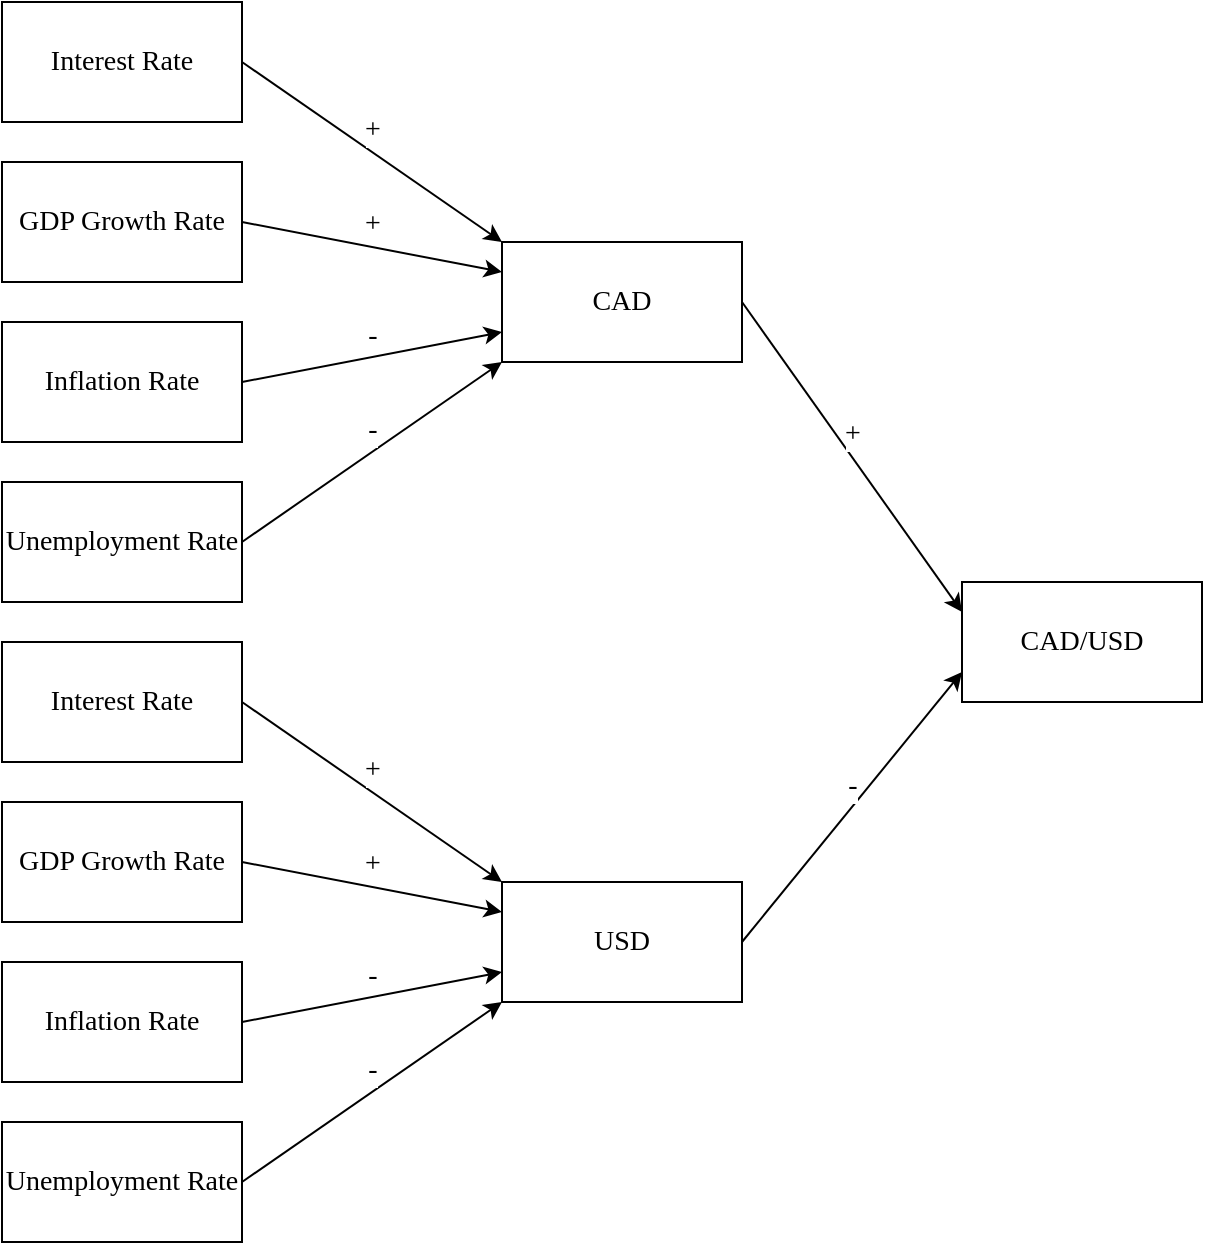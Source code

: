 <mxfile version="28.2.5">
  <diagram name="Page-1" id="igFBwFJwEkW_7Ug0fn3M">
    <mxGraphModel dx="1034" dy="618" grid="1" gridSize="10" guides="1" tooltips="1" connect="1" arrows="1" fold="1" page="1" pageScale="1" pageWidth="850" pageHeight="1100" math="0" shadow="0">
      <root>
        <mxCell id="0" />
        <mxCell id="1" parent="0" />
        <mxCell id="TzQ23WjIHbdyS36FuE1q-1" value="Interest Rate" style="rounded=0;whiteSpace=wrap;html=1;fontSize=14;fontFamily=Lucida Console;" vertex="1" parent="1">
          <mxGeometry x="80" y="160" width="120" height="60" as="geometry" />
        </mxCell>
        <mxCell id="TzQ23WjIHbdyS36FuE1q-7" value="+" style="rounded=0;orthogonalLoop=1;jettySize=auto;html=1;entryX=0;entryY=0.25;entryDx=0;entryDy=0;flowAnimation=0;anchorPointDirection=1;sourcePerimeterSpacing=0;exitX=1;exitY=0.5;exitDx=0;exitDy=0;labelPosition=center;verticalLabelPosition=top;align=center;verticalAlign=bottom;fontSize=14;fontFamily=Lucida Console;" edge="1" parent="1" source="TzQ23WjIHbdyS36FuE1q-2" target="TzQ23WjIHbdyS36FuE1q-5">
          <mxGeometry relative="1" as="geometry" />
        </mxCell>
        <mxCell id="TzQ23WjIHbdyS36FuE1q-2" value="GDP Growth Rate" style="rounded=0;whiteSpace=wrap;html=1;fontSize=14;fontFamily=Lucida Console;" vertex="1" parent="1">
          <mxGeometry x="80" y="240" width="120" height="60" as="geometry" />
        </mxCell>
        <mxCell id="TzQ23WjIHbdyS36FuE1q-8" value="-" style="rounded=0;orthogonalLoop=1;jettySize=auto;html=1;entryX=0;entryY=0.75;entryDx=0;entryDy=0;exitX=1;exitY=0.5;exitDx=0;exitDy=0;flowAnimation=0;anchorPointDirection=1;sourcePerimeterSpacing=0;labelPosition=center;verticalLabelPosition=top;align=center;verticalAlign=bottom;fontSize=14;fontFamily=Lucida Console;" edge="1" parent="1" source="TzQ23WjIHbdyS36FuE1q-3" target="TzQ23WjIHbdyS36FuE1q-5">
          <mxGeometry relative="1" as="geometry">
            <mxPoint x="360" y="280" as="targetPoint" />
          </mxGeometry>
        </mxCell>
        <mxCell id="TzQ23WjIHbdyS36FuE1q-3" value="Inflation Rate" style="rounded=0;whiteSpace=wrap;html=1;fontSize=14;fontFamily=Lucida Console;" vertex="1" parent="1">
          <mxGeometry x="80" y="320" width="120" height="60" as="geometry" />
        </mxCell>
        <mxCell id="TzQ23WjIHbdyS36FuE1q-9" value="-" style="rounded=0;orthogonalLoop=1;jettySize=auto;html=1;entryX=0;entryY=1;entryDx=0;entryDy=0;exitX=1;exitY=0.5;exitDx=0;exitDy=0;flowAnimation=0;anchorPointDirection=1;sourcePerimeterSpacing=0;labelPosition=center;verticalLabelPosition=top;align=center;verticalAlign=bottom;fontSize=14;fontFamily=Lucida Console;" edge="1" parent="1" source="TzQ23WjIHbdyS36FuE1q-4" target="TzQ23WjIHbdyS36FuE1q-5">
          <mxGeometry relative="1" as="geometry">
            <mxPoint x="360" y="280" as="targetPoint" />
          </mxGeometry>
        </mxCell>
        <mxCell id="TzQ23WjIHbdyS36FuE1q-4" value="Unemployment Rate" style="rounded=0;whiteSpace=wrap;html=1;fontSize=14;fontFamily=Lucida Console;" vertex="1" parent="1">
          <mxGeometry x="80" y="400" width="120" height="60" as="geometry" />
        </mxCell>
        <mxCell id="TzQ23WjIHbdyS36FuE1q-32" value="+" style="rounded=0;orthogonalLoop=1;jettySize=auto;html=1;exitX=1;exitY=0.5;exitDx=0;exitDy=0;entryX=0;entryY=0.25;entryDx=0;entryDy=0;labelPosition=center;verticalLabelPosition=top;align=center;verticalAlign=bottom;fontSize=14;textShadow=0;fontFamily=Lucida Console;" edge="1" parent="1" source="TzQ23WjIHbdyS36FuE1q-5" target="TzQ23WjIHbdyS36FuE1q-31">
          <mxGeometry relative="1" as="geometry" />
        </mxCell>
        <mxCell id="TzQ23WjIHbdyS36FuE1q-5" value="CAD" style="rounded=0;whiteSpace=wrap;html=1;fontSize=14;fontFamily=Lucida Console;" vertex="1" parent="1">
          <mxGeometry x="330" y="280" width="120" height="60" as="geometry" />
        </mxCell>
        <mxCell id="TzQ23WjIHbdyS36FuE1q-16" value="+" style="rounded=0;orthogonalLoop=1;jettySize=auto;html=1;entryX=0;entryY=0;entryDx=0;entryDy=0;exitX=1;exitY=0.5;exitDx=0;exitDy=0;labelPosition=center;verticalLabelPosition=top;align=center;verticalAlign=bottom;fontSize=14;fontFamily=Lucida Console;" edge="1" parent="1" source="TzQ23WjIHbdyS36FuE1q-1" target="TzQ23WjIHbdyS36FuE1q-5">
          <mxGeometry relative="1" as="geometry" />
        </mxCell>
        <mxCell id="TzQ23WjIHbdyS36FuE1q-22" value="Interest Rate" style="rounded=0;whiteSpace=wrap;html=1;fontSize=14;fontFamily=Lucida Console;" vertex="1" parent="1">
          <mxGeometry x="80" y="480" width="120" height="60" as="geometry" />
        </mxCell>
        <mxCell id="TzQ23WjIHbdyS36FuE1q-23" value="+" style="rounded=0;orthogonalLoop=1;jettySize=auto;html=1;entryX=0;entryY=0.25;entryDx=0;entryDy=0;flowAnimation=0;anchorPointDirection=1;sourcePerimeterSpacing=0;exitX=1;exitY=0.5;exitDx=0;exitDy=0;labelPosition=center;verticalLabelPosition=top;align=center;verticalAlign=bottom;fontSize=14;fontFamily=Lucida Console;" edge="1" parent="1" source="TzQ23WjIHbdyS36FuE1q-24" target="TzQ23WjIHbdyS36FuE1q-29">
          <mxGeometry relative="1" as="geometry" />
        </mxCell>
        <mxCell id="TzQ23WjIHbdyS36FuE1q-24" value="GDP Growth Rate" style="rounded=0;whiteSpace=wrap;html=1;fontSize=14;fontFamily=Lucida Console;" vertex="1" parent="1">
          <mxGeometry x="80" y="560" width="120" height="60" as="geometry" />
        </mxCell>
        <mxCell id="TzQ23WjIHbdyS36FuE1q-25" value="-" style="rounded=0;orthogonalLoop=1;jettySize=auto;html=1;entryX=0;entryY=0.75;entryDx=0;entryDy=0;exitX=1;exitY=0.5;exitDx=0;exitDy=0;flowAnimation=0;anchorPointDirection=1;sourcePerimeterSpacing=0;labelPosition=center;verticalLabelPosition=top;align=center;verticalAlign=bottom;fontSize=14;fontFamily=Lucida Console;" edge="1" parent="1" source="TzQ23WjIHbdyS36FuE1q-26" target="TzQ23WjIHbdyS36FuE1q-29">
          <mxGeometry relative="1" as="geometry">
            <mxPoint x="360" y="600" as="targetPoint" />
          </mxGeometry>
        </mxCell>
        <mxCell id="TzQ23WjIHbdyS36FuE1q-26" value="Inflation Rate" style="rounded=0;whiteSpace=wrap;html=1;fontSize=14;fontFamily=Lucida Console;" vertex="1" parent="1">
          <mxGeometry x="80" y="640" width="120" height="60" as="geometry" />
        </mxCell>
        <mxCell id="TzQ23WjIHbdyS36FuE1q-27" value="-" style="rounded=0;orthogonalLoop=1;jettySize=auto;html=1;entryX=0;entryY=1;entryDx=0;entryDy=0;exitX=1;exitY=0.5;exitDx=0;exitDy=0;flowAnimation=0;anchorPointDirection=1;sourcePerimeterSpacing=0;labelPosition=center;verticalLabelPosition=top;align=center;verticalAlign=bottom;fontSize=14;fontFamily=Lucida Console;" edge="1" parent="1" source="TzQ23WjIHbdyS36FuE1q-28" target="TzQ23WjIHbdyS36FuE1q-29">
          <mxGeometry relative="1" as="geometry">
            <mxPoint x="360" y="600" as="targetPoint" />
          </mxGeometry>
        </mxCell>
        <mxCell id="TzQ23WjIHbdyS36FuE1q-28" value="Unemployment Rate" style="rounded=0;whiteSpace=wrap;html=1;fontSize=14;fontFamily=Lucida Console;" vertex="1" parent="1">
          <mxGeometry x="80" y="720" width="120" height="60" as="geometry" />
        </mxCell>
        <mxCell id="TzQ23WjIHbdyS36FuE1q-33" value="-" style="rounded=0;orthogonalLoop=1;jettySize=auto;html=1;exitX=1;exitY=0.5;exitDx=0;exitDy=0;entryX=0;entryY=0.75;entryDx=0;entryDy=0;labelPosition=center;verticalLabelPosition=top;align=center;verticalAlign=bottom;fontSize=14;textShadow=0;fontFamily=Lucida Console;" edge="1" parent="1" source="TzQ23WjIHbdyS36FuE1q-29" target="TzQ23WjIHbdyS36FuE1q-31">
          <mxGeometry relative="1" as="geometry" />
        </mxCell>
        <mxCell id="TzQ23WjIHbdyS36FuE1q-29" value="USD" style="rounded=0;whiteSpace=wrap;html=1;fontSize=14;fontFamily=Lucida Console;" vertex="1" parent="1">
          <mxGeometry x="330" y="600" width="120" height="60" as="geometry" />
        </mxCell>
        <mxCell id="TzQ23WjIHbdyS36FuE1q-30" value="+" style="rounded=0;orthogonalLoop=1;jettySize=auto;html=1;entryX=0;entryY=0;entryDx=0;entryDy=0;exitX=1;exitY=0.5;exitDx=0;exitDy=0;labelPosition=center;verticalLabelPosition=top;align=center;verticalAlign=bottom;fontSize=14;textShadow=0;convertToSvg=0;fontFamily=Lucida Console;" edge="1" parent="1" source="TzQ23WjIHbdyS36FuE1q-22" target="TzQ23WjIHbdyS36FuE1q-29">
          <mxGeometry relative="1" as="geometry" />
        </mxCell>
        <mxCell id="TzQ23WjIHbdyS36FuE1q-31" value="CAD/USD" style="rounded=0;whiteSpace=wrap;html=1;fontSize=14;fontFamily=Lucida Console;" vertex="1" parent="1">
          <mxGeometry x="560" y="450" width="120" height="60" as="geometry" />
        </mxCell>
      </root>
    </mxGraphModel>
  </diagram>
</mxfile>
